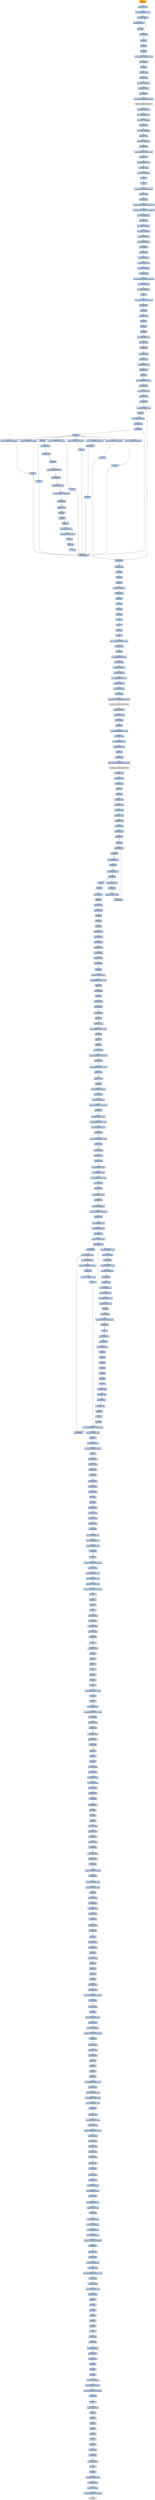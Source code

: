 digraph G {
node[shape=rectangle,style=filled,fillcolor=lightsteelblue,color=lightsteelblue]
bgcolor="transparent"
a0x004082e4pushl_ebp[label="start\npushl %ebp",color="lightgrey",fillcolor="orange"];
a0x004082e5movl_esp_ebp[label="0x004082e5\nmovl %esp, %ebp"];
a0x004082e7movl_0x5UINT32_ecx[label="0x004082e7\nmovl $0x5<UINT32>, %ecx"];
a0x004082ecpushl_0x0UINT8[label="0x004082ec\npushl $0x0<UINT8>"];
a0x004082eepushl_0x0UINT8[label="0x004082ee\npushl $0x0<UINT8>"];
a0x004082f0decl_ecx[label="0x004082f0\ndecl %ecx"];
a0x004082f1jne_0x004082ec[label="0x004082f1\njne 0x004082ec"];
a0x004082f3pushl_ebx[label="0x004082f3\npushl %ebx"];
a0x004082f4pushl_esi[label="0x004082f4\npushl %esi"];
a0x004082f5pushl_edi[label="0x004082f5\npushl %edi"];
a0x004082f6movl_0x408294UINT32_eax[label="0x004082f6\nmovl $0x408294<UINT32>, %eax"];
a0x004082fbcall_0x004044c8[label="0x004082fb\ncall 0x004044c8"];
a0x004044c8pushl_ebx[label="0x004044c8\npushl %ebx"];
a0x004044c9movl_eax_ebx[label="0x004044c9\nmovl %eax, %ebx"];
a0x004044cbxorl_eax_eax[label="0x004044cb\nxorl %eax, %eax"];
a0x004044cdmovl_eax_0x0040908c[label="0x004044cd\nmovl %eax, 0x0040908c"];
a0x004044d2pushl_0x0UINT8[label="0x004044d2\npushl $0x0<UINT8>"];
a0x004044d4call_0x00404404[label="0x004044d4\ncall 0x00404404"];
a0x00404404jmp_GetModuleHandleA_kernel32_dll[label="0x00404404\njmp GetModuleHandleA@kernel32.dll"];
GetModuleHandleA_kernel32_dll[label="GetModuleHandleA@kernel32.dll",color="lightgrey",fillcolor="lightgrey"];
a0x004044d9movl_eax_0x0040a660[label="0x004044d9\nmovl %eax, 0x0040a660"];
a0x004044demovl_0x0040a660_eax[label="0x004044de\nmovl 0x0040a660, %eax"];
a0x004044e3movl_eax_0x00409094[label="0x004044e3\nmovl %eax, 0x00409094"];
a0x004044e8xorl_eax_eax[label="0x004044e8\nxorl %eax, %eax"];
a0x004044eamovl_eax_0x00409098[label="0x004044ea\nmovl %eax, 0x00409098"];
a0x004044efxorl_eax_eax[label="0x004044ef\nxorl %eax, %eax"];
a0x004044f1movl_eax_0x0040909c[label="0x004044f1\nmovl %eax, 0x0040909c"];
a0x004044f6call_0x004044bc[label="0x004044f6\ncall 0x004044bc"];
a0x004044bcmovl_0x409090UINT32_eax[label="0x004044bc\nmovl $0x409090<UINT32>, %eax"];
a0x004044c1call_0x00404178[label="0x004044c1\ncall 0x00404178"];
a0x00404178movl_0x00409024_edx[label="0x00404178\nmovl 0x00409024, %edx"];
a0x0040417emovl_edx_eax_[label="0x0040417e\nmovl %edx, (%eax)"];
a0x00404180movl_eax_0x00409024[label="0x00404180\nmovl %eax, 0x00409024"];
a0x00404185ret[label="0x00404185\nret"];
a0x004044c6ret[label="0x004044c6\nret"];
a0x004044fbmovl_0x409090UINT32_edx[label="0x004044fb\nmovl $0x409090<UINT32>, %edx"];
a0x00404500movl_ebx_eax[label="0x00404500\nmovl %ebx, %eax"];
a0x00404502call_0x00403360[label="0x00404502\ncall 0x00403360"];
a0x00403360movl_0x401068UINT32_0x0040a014[label="0x00403360\nmovl $0x401068<UINT32>, 0x0040a014"];
a0x0040336amovl_0x401070UINT32_0x0040a018[label="0x0040336a\nmovl $0x401070<UINT32>, 0x0040a018"];
a0x00403374movl_eax_0x0040a638[label="0x00403374\nmovl %eax, 0x0040a638"];
a0x00403379xorl_eax_eax[label="0x00403379\nxorl %eax, %eax"];
a0x0040337bmovl_eax_0x0040a63c[label="0x0040337b\nmovl %eax, 0x0040a63c"];
a0x00403380movl_edx_0x0040a640[label="0x00403380\nmovl %edx, 0x0040a640"];
a0x00403386movl_0x4edx__eax[label="0x00403386\nmovl 0x4(%edx), %eax"];
a0x00403389movl_eax_0x0040a02c[label="0x00403389\nmovl %eax, 0x0040a02c"];
a0x0040338ecall_0x00403258[label="0x0040338e\ncall 0x00403258"];
a0x00403258xorl_edx_edx[label="0x00403258\nxorl %edx, %edx"];
a0x0040325aleal__12ebp__eax[label="0x0040325a\nleal -12(%ebp), %eax"];
a0x0040325dmovl_fs_edx__ecx[label="0x0040325d\nmovl %fs:(%edx), %ecx"];
a0x00403260movl_eax_fs_edx_[label="0x00403260\nmovl %eax, %fs:(%edx)"];
a0x00403263movl_ecx_eax_[label="0x00403263\nmovl %ecx, (%eax)"];
a0x00403265movl_0x4031b8UINT32_0x4eax_[label="0x00403265\nmovl $0x4031b8<UINT32>, 0x4(%eax)"];
a0x0040326cmovl_ebp_0x8eax_[label="0x0040326c\nmovl %ebp, 0x8(%eax)"];
a0x0040326fmovl_eax_0x0040a634[label="0x0040326f\nmovl %eax, 0x0040a634"];
a0x00403274ret[label="0x00403274\nret"];
a0x00403393movb_0x0UINT8_0x0040a034[label="0x00403393\nmovb $0x0<UINT8>, 0x0040a034"];
a0x0040339acall_0x00403300[label="0x0040339a\ncall 0x00403300"];
a0x00403300pushl_ebp[label="0x00403300\npushl %ebp"];
a0x00403301movl_esp_ebp[label="0x00403301\nmovl %esp, %ebp"];
a0x00403303pushl_ebx[label="0x00403303\npushl %ebx"];
a0x00403304pushl_esi[label="0x00403304\npushl %esi"];
a0x00403305pushl_edi[label="0x00403305\npushl %edi"];
a0x00403306movl_0x0040a638_eax[label="0x00403306\nmovl 0x0040a638, %eax"];
a0x0040330btestl_eax_eax[label="0x0040330b\ntestl %eax, %eax"];
a0x0040330dje_0x0040335a[label="0x0040330d\nje 0x0040335a"];
a0x0040330fmovl_eax__esi[label="0x0040330f\nmovl (%eax), %esi"];
a0x00403311xorl_ebx_ebx[label="0x00403311\nxorl %ebx, %ebx"];
a0x00403313movl_0x4eax__edi[label="0x00403313\nmovl 0x4(%eax), %edi"];
a0x00403316xorl_edx_edx[label="0x00403316\nxorl %edx, %edx"];
a0x00403318pushl_ebp[label="0x00403318\npushl %ebp"];
a0x00403319pushl_0x403346UINT32[label="0x00403319\npushl $0x403346<UINT32>"];
a0x0040331epushl_fs_edx_[label="0x0040331e\npushl %fs:(%edx)"];
a0x00403321movl_esp_fs_edx_[label="0x00403321\nmovl %esp, %fs:(%edx)"];
a0x00403324cmpl_ebx_esi[label="0x00403324\ncmpl %ebx, %esi"];
a0x00403326jle_0x0040333c[label="0x00403326\njle 0x0040333c"];
a0x00403328movl_ediebx8__eax[label="0x00403328\nmovl (%edi,%ebx,8), %eax"];
a0x0040332bincl_ebx[label="0x0040332b\nincl %ebx"];
a0x0040332cmovl_ebx_0x0040a63c[label="0x0040332c\nmovl %ebx, 0x0040a63c"];
a0x00403332testl_eax_eax[label="0x00403332\ntestl %eax, %eax"];
a0x00403334je_0x00403338[label="0x00403334\nje 0x00403338"];
a0x00403336call_eax[label="0x00403336\ncall %eax"];
a0x0040453csubl_0x1UINT8_0x0040a664[label="0x0040453c\nsubl $0x1<UINT8>, 0x0040a664"];
a0x00404543ret[label="0x00404543\nret"];
a0x00403338cmpl_ebx_esi[label="0x00403338\ncmpl %ebx, %esi"];
a0x0040333ajg_0x00403328[label="0x0040333a\njg 0x00403328"];
a0x00404330subl_0x1UINT8_0x0040a5b4[label="0x00404330\nsubl $0x1<UINT8>, 0x0040a5b4"];
a0x00404337jae_0x00404402[label="0x00404337\njae 0x00404402"];
a0x00404402ret[label="0x00404402\nret"];
a0x00404574subl_0x1UINT8_0x0040a66c[label="0x00404574\nsubl $0x1<UINT8>, 0x0040a66c"];
a0x0040457bret[label="0x0040457b\nret"];
a0x004046b4subl_0x1UINT8_0x0040a670[label="0x004046b4\nsubl $0x1<UINT8>, 0x0040a670"];
a0x004046bbret[label="0x004046bb\nret"];
a0x004046ecsubl_0x1UINT8_0x0040a674[label="0x004046ec\nsubl $0x1<UINT8>, 0x0040a674"];
a0x004046f3ret[label="0x004046f3\nret"];
a0x004049a4subl_0x1UINT8_0x0040a678[label="0x004049a4\nsubl $0x1<UINT8>, 0x0040a678"];
a0x004049abret[label="0x004049ab\nret"];
a0x00407da4pushl_ebp[label="0x00407da4\npushl %ebp"];
a0x00407da5movl_esp_ebp[label="0x00407da5\nmovl %esp, %ebp"];
a0x00407da7xorl_eax_eax[label="0x00407da7\nxorl %eax, %eax"];
a0x00407da9pushl_ebp[label="0x00407da9\npushl %ebp"];
a0x00407daapushl_0x407e0cUINT32[label="0x00407daa\npushl $0x407e0c<UINT32>"];
a0x00407dafpushl_fs_eax_[label="0x00407daf\npushl %fs:(%eax)"];
a0x00407db2movl_esp_fs_eax_[label="0x00407db2\nmovl %esp, %fs:(%eax)"];
a0x00407db5subl_0x1UINT8_0x0040a78c[label="0x00407db5\nsubl $0x1<UINT8>, 0x0040a78c"];
a0x00407dbcjae_0x00407dfe[label="0x00407dbc\njae 0x00407dfe"];
a0x00407dfexorl_eax_eax[label="0x00407dfe\nxorl %eax, %eax"];
a0x00407e00popl_edx[label="0x00407e00\npopl %edx"];
a0x00407e01popl_ecx[label="0x00407e01\npopl %ecx"];
a0x00407e02popl_ecx[label="0x00407e02\npopl %ecx"];
a0x00407e03movl_edx_fs_eax_[label="0x00407e03\nmovl %edx, %fs:(%eax)"];
a0x00407e06pushl_0x407e13UINT32[label="0x00407e06\npushl $0x407e13<UINT32>"];
a0x00407e0bret[label="0x00407e0b\nret"];
a0x00407e13popl_ebp[label="0x00407e13\npopl %ebp"];
a0x00407e14ret[label="0x00407e14\nret"];
a0x00408130subl_0x1UINT8_0x0040a79c[label="0x00408130\nsubl $0x1<UINT8>, 0x0040a79c"];
a0x00408137ret[label="0x00408137\nret"];
a0x0040333cxorl_eax_eax[label="0x0040333c\nxorl %eax, %eax"];
a0x0040333epopl_edx[label="0x0040333e\npopl %edx"];
a0x0040333fpopl_ecx[label="0x0040333f\npopl %ecx"];
a0x00403340popl_ecx[label="0x00403340\npopl %ecx"];
a0x00403341movl_edx_fs_eax_[label="0x00403341\nmovl %edx, %fs:(%eax)"];
a0x00403344jmp_0x0040335a[label="0x00403344\njmp 0x0040335a"];
a0x0040335apopl_edi[label="0x0040335a\npopl %edi"];
a0x0040335bpopl_esi[label="0x0040335b\npopl %esi"];
a0x0040335cpopl_ebx[label="0x0040335c\npopl %ebx"];
a0x0040335dpopl_ebp[label="0x0040335d\npopl %ebp"];
a0x0040335eret[label="0x0040335e\nret"];
a0x0040339fret[label="0x0040339f\nret"];
a0x00404507popl_ebx[label="0x00404507\npopl %ebx"];
a0x00404508ret[label="0x00404508\nret"];
a0x00408300movl_0x40a7e4UINT32_edi[label="0x00408300\nmovl $0x40a7e4<UINT32>, %edi"];
a0x00408305xorl_eax_eax[label="0x00408305\nxorl %eax, %eax"];
a0x00408307pushl_ebp[label="0x00408307\npushl %ebp"];
a0x00408308pushl_0x408441UINT32[label="0x00408308\npushl $0x408441<UINT32>"];
a0x0040830dpushl_fs_eax_[label="0x0040830d\npushl %fs:(%eax)"];
a0x00408310movl_esp_fs_eax_[label="0x00408310\nmovl %esp, %fs:(%eax)"];
a0x00408313pushl_0x0UINT8[label="0x00408313\npushl $0x0<UINT8>"];
a0x00408315pushl_0x408164UINT32[label="0x00408315\npushl $0x408164<UINT32>"];
a0x0040831apushl_0xaUINT8[label="0x0040831a\npushl $0xa<UINT8>"];
a0x0040831cpushl_0x0UINT8[label="0x0040831c\npushl $0x0<UINT8>"];
a0x0040831ecall_0x0040459c[label="0x0040831e\ncall 0x0040459c"];
a0x0040459cjmp_EnumResourceNamesA_kernel32_dll[label="0x0040459c\njmp EnumResourceNamesA@kernel32.dll"];
EnumResourceNamesA_kernel32_dll[label="EnumResourceNamesA@kernel32.dll",color="lightgrey",fillcolor="lightgrey"];
a0x00408323pushl_0x0UINT8[label="0x00408323\npushl $0x0<UINT8>"];
a0x00408325leal__20ebp__eax[label="0x00408325\nleal -20(%ebp), %eax"];
a0x00408328call_0x00408138[label="0x00408328\ncall 0x00408138"];
a0x00408138pushl_ebx[label="0x00408138\npushl %ebx"];
a0x00408139addl_0xfffffef8UINT32_esp[label="0x00408139\naddl $0xfffffef8<UINT32>, %esp"];
a0x0040813fmovl_eax_ebx[label="0x0040813f\nmovl %eax, %ebx"];
a0x00408141pushl_0x104UINT32[label="0x00408141\npushl $0x104<UINT32>"];
a0x00408146leal_0x4esp__eax[label="0x00408146\nleal 0x4(%esp), %eax"];
a0x0040814apushl_eax[label="0x0040814a\npushl %eax"];
a0x0040814bcall_0x0040460c[label="0x0040814b\ncall 0x0040460c"];
a0x0040460cjmp_GetWindowsDirectoryA_kernel32_dll[label="0x0040460c\njmp GetWindowsDirectoryA@kernel32.dll"];
GetWindowsDirectoryA_kernel32_dll[label="GetWindowsDirectoryA@kernel32.dll",color="lightgrey",fillcolor="lightgrey"];
a0x00408150movl_ebx_edx[label="0x00408150\nmovl %ebx, %edx"];
a0x00408152movl_esp_eax[label="0x00408152\nmovl %esp, %eax"];
a0x00408154call_0x0040570c[label="0x00408154\ncall 0x0040570c"];
a0x0040570cpushl_ebx[label="0x0040570c\npushl %ebx"];
a0x0040570dpushl_esi[label="0x0040570d\npushl %esi"];
a0x0040570emovl_edx_esi[label="0x0040570e\nmovl %edx, %esi"];
a0x00405710movl_eax_ebx[label="0x00405710\nmovl %eax, %ebx"];
a0x00405712movl_esi_eax[label="0x00405712\nmovl %esi, %eax"];
a0x00405714movl_ebx_edx[label="0x00405714\nmovl %ebx, %edx"];
a0x00405716call_0x004037d0[label="0x00405716\ncall 0x004037d0"];
a0x004037d0xorl_ecx_ecx[label="0x004037d0\nxorl %ecx, %ecx"];
a0x004037d2testl_edx_edx[label="0x004037d2\ntestl %edx, %edx"];
a0x004037d4je_0x004037f7[label="0x004037d4\nje 0x004037f7"];
a0x004037d6pushl_edx[label="0x004037d6\npushl %edx"];
a0x004037d7cmpb_edx__cl[label="0x004037d7\ncmpb (%edx), %cl"];
a0x004037d9je_0x004037f2[label="0x004037d9\nje 0x004037f2"];
a0x004037dbcmpb_0x1edx__cl[label="0x004037db\ncmpb 0x1(%edx), %cl"];
a0x004037deje_0x004037f1[label="0x004037de\nje 0x004037f1"];
a0x004037e0cmpb_0x2edx__cl[label="0x004037e0\ncmpb 0x2(%edx), %cl"];
a0x004037e3je_0x004037f0[label="0x004037e3\nje 0x004037f0"];
a0x004037e5cmpb_0x3edx__cl[label="0x004037e5\ncmpb 0x3(%edx), %cl"];
a0x004037e8je_0x004037ef[label="0x004037e8\nje 0x004037ef"];
a0x004037eaaddl_0x4UINT8_edx[label="0x004037ea\naddl $0x4<UINT8>, %edx"];
a0x004037edjmp_0x004037d7[label="0x004037ed\njmp 0x004037d7"];
a0x004037f0incl_edx[label="0x004037f0\nincl %edx"];
a0x004037f1incl_edx[label="0x004037f1\nincl %edx"];
a0x004037f2movl_edx_ecx[label="0x004037f2\nmovl %edx, %ecx"];
a0x004037f4popl_edx[label="0x004037f4\npopl %edx"];
a0x004037f5subl_edx_ecx[label="0x004037f5\nsubl %edx, %ecx"];
a0x004037f7jmp_0x004036e4[label="0x004037f7\njmp 0x004036e4"];
a0x004036e4pushl_ebx[label="0x004036e4\npushl %ebx"];
a0x004036e5pushl_esi[label="0x004036e5\npushl %esi"];
a0x004036e6pushl_edi[label="0x004036e6\npushl %edi"];
a0x004036e7movl_eax_ebx[label="0x004036e7\nmovl %eax, %ebx"];
a0x004036e9movl_edx_esi[label="0x004036e9\nmovl %edx, %esi"];
a0x004036ebmovl_ecx_edi[label="0x004036eb\nmovl %ecx, %edi"];
a0x004036edmovl_edi_eax[label="0x004036ed\nmovl %edi, %eax"];
a0x004036efcall_0x004036b8[label="0x004036ef\ncall 0x004036b8"];
a0x004036b8testl_eax_eax[label="0x004036b8\ntestl %eax, %eax"];
a0x004036bajle_0x004036e0[label="0x004036ba\njle 0x004036e0"];
a0x004036bcpushl_eax[label="0x004036bc\npushl %eax"];
a0x004036bdaddl_0xaUINT8_eax[label="0x004036bd\naddl $0xa<UINT8>, %eax"];
a0x004036c0andl_0xfffffffeUINT8_eax[label="0x004036c0\nandl $0xfffffffe<UINT8>, %eax"];
a0x004036c3pushl_eax[label="0x004036c3\npushl %eax"];
a0x004036c4call_0x004024f8[label="0x004036c4\ncall 0x004024f8"];
a0x004024f8pushl_ebx[label="0x004024f8\npushl %ebx"];
a0x004024f9testl_eax_eax[label="0x004024f9\ntestl %eax, %eax"];
a0x004024fbjle_0x00402512[label="0x004024fb\njle 0x00402512"];
a0x004024fdcall_0x0040902c[label="0x004024fd\ncall 0x0040902c"];
a0x00401f24pushl_ebp[label="0x00401f24\npushl %ebp"];
a0x00401f25movl_esp_ebp[label="0x00401f25\nmovl %esp, %ebp"];
a0x00401f27addl_0xfffffff8UINT8_esp[label="0x00401f27\naddl $0xfffffff8<UINT8>, %esp"];
a0x00401f2apushl_ebx[label="0x00401f2a\npushl %ebx"];
a0x00401f2bpushl_esi[label="0x00401f2b\npushl %esi"];
a0x00401f2cpushl_edi[label="0x00401f2c\npushl %edi"];
a0x00401f2dmovl_eax_ebx[label="0x00401f2d\nmovl %eax, %ebx"];
a0x00401f2fcmpb_0x0UINT8_0x0040a5bc[label="0x00401f2f\ncmpb $0x0<UINT8>, 0x0040a5bc"];
a0x00401f36jne_0x00401f41[label="0x00401f36\njne 0x00401f41"];
a0x00401f41cmpl_0x7ffffff8UINT32_ebx[label="0x00401f41\ncmpl $0x7ffffff8<UINT32>, %ebx"];
a0x00401f47jle_0x00401f53[label="0x00401f47\njle 0x00401f53"];
a0x00401f53xorl_ecx_ecx[label="0x00401f53\nxorl %ecx, %ecx"];
a0x00401f55pushl_ebp[label="0x00401f55\npushl %ebp"];
a0x00401f56pushl_0x4020a0UINT32[label="0x00401f56\npushl $0x4020a0<UINT32>"];
a0x00401f5bpushl_fs_ecx_[label="0x00401f5b\npushl %fs:(%ecx)"];
a0x00401f5emovl_esp_fs_ecx_[label="0x00401f5e\nmovl %esp, %fs:(%ecx)"];
a0x00401f61cmpb_0x0UINT8_0x0040a045[label="0x00401f61\ncmpb $0x0<UINT8>, 0x0040a045"];
a0x00401f68je_0x00401f74[label="0x00401f68\nje 0x00401f74"];
a0x00401f74addl_0x7UINT8_ebx[label="0x00401f74\naddl $0x7<UINT8>, %ebx"];
a0x00401f77andl_0xfffffffcUINT8_ebx[label="0x00401f77\nandl $0xfffffffc<UINT8>, %ebx"];
a0x00401f7acmpl_0xcUINT8_ebx[label="0x00401f7a\ncmpl $0xc<UINT8>, %ebx"];
a0x00401f7djnl_0x00401f84[label="0x00401f7d\njnl 0x00401f84"];
a0x00401f84cmpl_0x1000UINT32_ebx[label="0x00401f84\ncmpl $0x1000<UINT32>, %ebx"];
a0x00401f8ajg_0x00402023[label="0x00401f8a\njg 0x00402023"];
a0x00401f90movl_ebx_eax[label="0x00401f90\nmovl %ebx, %eax"];
a0x00401f92testl_eax_eax[label="0x00401f92\ntestl %eax, %eax"];
a0x00401f94jns_0x00401f99[label="0x00401f94\njns 0x00401f99"];
a0x00401f99sarl_0x2UINT8_eax[label="0x00401f99\nsarl $0x2<UINT8>, %eax"];
a0x00401f9cmovl_0x0040a61c_edx[label="0x00401f9c\nmovl 0x0040a61c, %edx"];
a0x00401fa2movl__12edxeax4__edx[label="0x00401fa2\nmovl -12(%edx,%eax,4), %edx"];
a0x00401fa6testl_edx_edx[label="0x00401fa6\ntestl %edx, %edx"];
a0x00401fa8je_0x00402023[label="0x00401fa8\nje 0x00402023"];
a0x00402023cmpl_0x0040a614_ebx[label="0x00402023\ncmpl 0x0040a614, %ebx"];
a0x00402029jg_0x00402075[label="0x00402029\njg 0x00402075"];
a0x0040202bsubl_ebx_0x0040a614[label="0x0040202b\nsubl %ebx, 0x0040a614"];
a0x00402031cmpl_0xcUINT8_0x0040a614[label="0x00402031\ncmpl $0xc<UINT8>, 0x0040a614"];
a0x00402038jnl_0x00402047[label="0x00402038\njnl 0x00402047"];
a0x00402047movl_0x0040a618_eax[label="0x00402047\nmovl 0x0040a618, %eax"];
a0x0040204caddl_ebx_0x0040a618[label="0x0040204c\naddl %ebx, 0x0040a618"];
a0x00402052movl_ebx_edx[label="0x00402052\nmovl %ebx, %edx"];
a0x00402054orl_0x2UINT8_edx[label="0x00402054\norl $0x2<UINT8>, %edx"];
a0x00402057movl_edx_eax_[label="0x00402057\nmovl %edx, (%eax)"];
a0x004020a0jmp_0x0040301c[label="0x004020a0\njmp 0x0040301c"];
a0x0040301cmovl_0x4esp__eax[label="0x0040301c\nmovl 0x4(%esp), %eax"];
a0x00403020movl_0x8esp__edx[label="0x00403020\nmovl 0x8(%esp), %edx"];
a0x00403024testl_0x6UINT32_0x4eax_[label="0x00403024\ntestl $0x6<UINT32>, 0x4(%eax)"];
a0x0040302bje_0x0040304c[label="0x0040302b\nje 0x0040304c"];
a0x0040304cmovl_0x1UINT32_eax[label="0x0040304c\nmovl $0x1<UINT32>, %eax"];
a0x00403051ret[label="0x00403051\nret"];
a0x00402059addl_0x4UINT8_eax[label="0x00402059\naddl $0x4<UINT8>, %eax"];
a0x0040205cmovl_eax__4ebp_[label="0x0040205c\nmovl %eax, -4(%ebp)"];
a0x0040205fincl_0x0040a5ac[label="0x0040205f\nincl 0x0040a5ac"];
a0x00402065subl_0x4UINT8_ebx[label="0x00402065\nsubl $0x4<UINT8>, %ebx"];
a0x00402068addl_ebx_0x0040a5b0[label="0x00402068\naddl %ebx, 0x0040a5b0"];
a0x0040206ecall_0x00403100[label="0x0040206e\ncall 0x00403100"];
a0x00403100xorl_edx_edx[label="0x00403100\nxorl %edx, %edx"];
a0x00403102movl_0x8esp__ecx[label="0x00403102\nmovl 0x8(%esp), %ecx"];
a0x00403106movl_0x4esp__eax[label="0x00403106\nmovl 0x4(%esp), %eax"];
a0x0040310aaddl_0x5UINT8_ecx[label="0x0040310a\naddl $0x5<UINT8>, %ecx"];
a0x0040310dmovl_eax_fs_edx_[label="0x0040310d\nmovl %eax, %fs:(%edx)"];
a0x00403110call_ecx[label="0x00403110\ncall %ecx"];
a0x004020a5jmp_0x0040208c[label="0x004020a5\njmp 0x0040208c"];
a0x0040208ccmpb_0x0UINT8_0x0040a045[label="0x0040208c\ncmpb $0x0<UINT8>, 0x0040a045"];
a0x00402093je_0x0040209f[label="0x00402093\nje 0x0040209f"];
a0x0040209fret[label="0x0040209f\nret"];
a0x00403112ret_0xcUINT16[label="0x00403112\nret $0xc<UINT16>"];
a0x00402073jmp_0x004020a7[label="0x00402073\njmp 0x004020a7"];
a0x004020a7movl__4ebp__eax[label="0x004020a7\nmovl -4(%ebp), %eax"];
a0x004020aapopl_edi[label="0x004020aa\npopl %edi"];
a0x004020abpopl_esi[label="0x004020ab\npopl %esi"];
a0x004020acpopl_ebx[label="0x004020ac\npopl %ebx"];
a0x004020adpopl_ecx[label="0x004020ad\npopl %ecx"];
a0x004020aepopl_ecx[label="0x004020ae\npopl %ecx"];
a0x004020afpopl_ebp[label="0x004020af\npopl %ebp"];
a0x004020b0ret[label="0x004020b0\nret"];
a0x00402503movl_eax_ebx[label="0x00402503\nmovl %eax, %ebx"];
a0x00402505testl_ebx_ebx[label="0x00402505\ntestl %ebx, %ebx"];
a0x00402507jne_0x00402514[label="0x00402507\njne 0x00402514"];
a0x00402514movl_ebx_eax[label="0x00402514\nmovl %ebx, %eax"];
a0x00402516popl_ebx[label="0x00402516\npopl %ebx"];
a0x00402517ret[label="0x00402517\nret"];
a0x004036c9popl_edx[label="0x004036c9\npopl %edx"];
a0x004036camovw_0x0UINT16__2edxeax_[label="0x004036ca\nmovw $0x0<UINT16>, -2(%edx,%eax)"];
a0x00408441jmp_0x0040301c[label="0x00408441\njmp 0x0040301c"];
a0x004036d1addl_0x8UINT8_eax[label="0x004036d1\naddl $0x8<UINT8>, %eax"];
a0x004036d4popl_edx[label="0x004036d4\npopl %edx"];
a0x004036d5movl_edx__4eax_[label="0x004036d5\nmovl %edx, -4(%eax)"];
a0x004036d8movl_0x1UINT32__8eax_[label="0x004036d8\nmovl $0x1<UINT32>, -8(%eax)"];
a0x004036dfret[label="0x004036df\nret"];
a0x004036f4movl_edi_ecx[label="0x004036f4\nmovl %edi, %ecx"];
a0x004036f6movl_eax_edi[label="0x004036f6\nmovl %eax, %edi"];
a0x004036f8testl_esi_esi[label="0x004036f8\ntestl %esi, %esi"];
a0x004036faje_0x00403705[label="0x004036fa\nje 0x00403705"];
a0x004036fcmovl_eax_edx[label="0x004036fc\nmovl %eax, %edx"];
a0x004036femovl_esi_eax[label="0x004036fe\nmovl %esi, %eax"];
a0x00403700call_0x0040263c[label="0x00403700\ncall 0x0040263c"];
a0x0040263cpushl_esi[label="0x0040263c\npushl %esi"];
a0x0040263dpushl_edi[label="0x0040263d\npushl %edi"];
a0x0040263emovl_eax_esi[label="0x0040263e\nmovl %eax, %esi"];
a0x00402640movl_edx_edi[label="0x00402640\nmovl %edx, %edi"];
a0x00402642movl_ecx_eax[label="0x00402642\nmovl %ecx, %eax"];
a0x00402644cmpl_esi_edi[label="0x00402644\ncmpl %esi, %edi"];
a0x00402646ja_0x0040265b[label="0x00402646\nja 0x0040265b"];
a0x0040265bleal__4ecxesi__esi[label="0x0040265b\nleal -4(%ecx,%esi), %esi"];
a0x0040265fleal__4ecxedi__edi[label="0x0040265f\nleal -4(%ecx,%edi), %edi"];
a0x00402663sarl_0x2UINT8_ecx[label="0x00402663\nsarl $0x2<UINT8>, %ecx"];
a0x00402666js_0x00402679[label="0x00402666\njs 0x00402679"];
a0x00402668std_[label="0x00402668\nstd "];
a0x00402669repz_movsl_ds_esi__es_edi_[label="0x00402669\nrepz movsl %ds:(%esi), %es:(%edi)"];
a0x0040266bmovl_eax_ecx[label="0x0040266b\nmovl %eax, %ecx"];
a0x0040266dandl_0x3UINT8_ecx[label="0x0040266d\nandl $0x3<UINT8>, %ecx"];
a0x00402670addl_0x3UINT8_esi[label="0x00402670\naddl $0x3<UINT8>, %esi"];
a0x00402673addl_0x3UINT8_edi[label="0x00402673\naddl $0x3<UINT8>, %edi"];
a0x00402676repz_movsb_ds_esi__es_edi_[label="0x00402676\nrepz movsb %ds:(%esi), %es:(%edi)"];
a0x00402678cld_[label="0x00402678\ncld "];
a0x00402679popl_edi[label="0x00402679\npopl %edi"];
a0x0040267apopl_esi[label="0x0040267a\npopl %esi"];
a0x0040267bret[label="0x0040267b\nret"];
a0x00403705movl_ebx_eax[label="0x00403705\nmovl %ebx, %eax"];
a0x00403707call_0x004035f4[label="0x00403707\ncall 0x004035f4"];
a0x004035f4movl_eax__edx[label="0x004035f4\nmovl (%eax), %edx"];
a0x004035f6testl_edx_edx[label="0x004035f6\ntestl %edx, %edx"];
a0x004035f8je_0x00403616[label="0x004035f8\nje 0x00403616"];
a0x00403616ret[label="0x00403616\nret"];
a0x0040370cmovl_edi_ebx_[label="0x0040370c\nmovl %edi, (%ebx)"];
a0x0040370epopl_edi[label="0x0040370e\npopl %edi"];
a0x0040370fpopl_esi[label="0x0040370f\npopl %esi"];
a0x00403710popl_ebx[label="0x00403710\npopl %ebx"];
a0x00403711ret[label="0x00403711\nret"];
a0x0040571bpopl_esi[label="0x0040571b\npopl %esi"];
a0x0040571cpopl_ebx[label="0x0040571c\npopl %ebx"];
a0x0040571dret[label="0x0040571d\nret"];
a0x00408159addl_0x108UINT32_esp[label="0x00408159\naddl $0x108<UINT32>, %esp"];
a0x0040815fpopl_ebx[label="0x0040815f\npopl %ebx"];
a0x00408160ret[label="0x00408160\nret"];
a0x0040832dleal__20ebp__eax[label="0x0040832d\nleal -20(%ebp), %eax"];
a0x00408330movl_0x408458UINT32_edx[label="0x00408330\nmovl $0x408458<UINT32>, %edx"];
a0x00408335call_0x00403870[label="0x00408335\ncall 0x00403870"];
a0x00403870testl_edx_edx[label="0x00403870\ntestl %edx, %edx"];
a0x00403872je_0x004038b3[label="0x00403872\nje 0x004038b3"];
a0x00403874movl_eax__ecx[label="0x00403874\nmovl (%eax), %ecx"];
a0x00403876testl_ecx_ecx[label="0x00403876\ntestl %ecx, %ecx"];
a0x00403878je_0x00403648[label="0x00403878\nje 0x00403648"];
a0x0040387epushl_ebx[label="0x0040387e\npushl %ebx"];
a0x0040387fpushl_esi[label="0x0040387f\npushl %esi"];
a0x00403880pushl_edi[label="0x00403880\npushl %edi"];
a0x00403881movl_eax_ebx[label="0x00403881\nmovl %eax, %ebx"];
a0x00403883movl_edx_esi[label="0x00403883\nmovl %edx, %esi"];
a0x00403885movl__4ecx__edi[label="0x00403885\nmovl -4(%ecx), %edi"];
a0x00403888movl__4esi__edx[label="0x00403888\nmovl -4(%esi), %edx"];
a0x0040388baddl_edi_edx[label="0x0040388b\naddl %edi, %edx"];
a0x0040388dcmpl_ecx_esi[label="0x0040388d\ncmpl %ecx, %esi"];
a0x0040388fje_0x004038a8[label="0x0040388f\nje 0x004038a8"];
a0x00403891call_0x00403a30[label="0x00403891\ncall 0x00403a30"];
a0x00403a30pushl_ebx[label="0x00403a30\npushl %ebx"];
a0x00403a31pushl_esi[label="0x00403a31\npushl %esi"];
a0x00403a32pushl_edi[label="0x00403a32\npushl %edi"];
a0x00403a33movl_eax_ebx[label="0x00403a33\nmovl %eax, %ebx"];
a0x00403a35movl_edx_esi[label="0x00403a35\nmovl %edx, %esi"];
a0x00403a37xorl_edi_edi[label="0x00403a37\nxorl %edi, %edi"];
a0x00403a39testl_edx_edx[label="0x00403a39\ntestl %edx, %edx"];
a0x00403a3bjle_0x00403a85[label="0x00403a3b\njle 0x00403a85"];
a0x00403a3dmovl_ebx__eax[label="0x00403a3d\nmovl (%ebx), %eax"];
a0x00403a3ftestl_eax_eax[label="0x00403a3f\ntestl %eax, %eax"];
a0x00403a41je_0x00403a66[label="0x00403a41\nje 0x00403a66"];
a0x00403a43cmpl_0x1UINT8__8eax_[label="0x00403a43\ncmpl $0x1<UINT8>, -8(%eax)"];
a0x00403a47jne_0x00403a66[label="0x00403a47\njne 0x00403a66"];
a0x00403a49subl_0x8UINT8_eax[label="0x00403a49\nsubl $0x8<UINT8>, %eax"];
a0x00403a4caddl_0x9UINT8_edx[label="0x00403a4c\naddl $0x9<UINT8>, %edx"];
a0x00403a4fpushl_eax[label="0x00403a4f\npushl %eax"];
a0x00403a50movl_esp_eax[label="0x00403a50\nmovl %esp, %eax"];
a0x00403a52call_0x00402538[label="0x00403a52\ncall 0x00402538"];
a0x00402538movl_eax__ecx[label="0x00402538\nmovl (%eax), %ecx"];
a0x0040253atestl_ecx_ecx[label="0x0040253a\ntestl %ecx, %ecx"];
a0x0040253cje_0x00402570[label="0x0040253c\nje 0x00402570"];
a0x0040253etestl_edx_edx[label="0x0040253e\ntestl %edx, %edx"];
a0x00402540je_0x0040255a[label="0x00402540\nje 0x0040255a"];
a0x00402542pushl_eax[label="0x00402542\npushl %eax"];
a0x00402543movl_ecx_eax[label="0x00402543\nmovl %ecx, %eax"];
a0x00402545call_0x00409034[label="0x00402545\ncall 0x00409034"];
a0x00402434pushl_ebp[label="0x00402434\npushl %ebp"];
a0x00402435movl_esp_ebp[label="0x00402435\nmovl %esp, %ebp"];
a0x00402437pushl_ecx[label="0x00402437\npushl %ecx"];
a0x00402438pushl_ebx[label="0x00402438\npushl %ebx"];
a0x00402439pushl_esi[label="0x00402439\npushl %esi"];
a0x0040243apushl_edi[label="0x0040243a\npushl %edi"];
a0x0040243bmovl_edx_esi[label="0x0040243b\nmovl %edx, %esi"];
a0x0040243dmovl_eax_ebx[label="0x0040243d\nmovl %eax, %ebx"];
a0x0040243fcmpb_0x0UINT8_0x0040a5bc[label="0x0040243f\ncmpb $0x0<UINT8>, 0x0040a5bc"];
a0x00402446jne_0x0040245b[label="0x00402446\njne 0x0040245b"];
a0x0040245bxorl_edx_edx[label="0x0040245b\nxorl %edx, %edx"];
a0x0040245dpushl_ebp[label="0x0040245d\npushl %ebp"];
a0x0040245epushl_0x4024e5UINT32[label="0x0040245e\npushl $0x4024e5<UINT32>"];
a0x00402463pushl_fs_edx_[label="0x00402463\npushl %fs:(%edx)"];
a0x00402466movl_esp_fs_edx_[label="0x00402466\nmovl %esp, %fs:(%edx)"];
a0x00402469cmpb_0x0UINT8_0x0040a045[label="0x00402469\ncmpb $0x0<UINT8>, 0x0040a045"];
a0x00402470je_0x0040247c[label="0x00402470\nje 0x0040247c"];
a0x0040247cmovl_esi_edx[label="0x0040247c\nmovl %esi, %edx"];
a0x0040247emovl_ebx_eax[label="0x0040247e\nmovl %ebx, %eax"];
a0x00402480call_0x00402258[label="0x00402480\ncall 0x00402258"];
a0x00402258pushl_ebx[label="0x00402258\npushl %ebx"];
a0x00402259pushl_esi[label="0x00402259\npushl %esi"];
a0x0040225apushl_edi[label="0x0040225a\npushl %edi"];
a0x0040225bpushl_ebp[label="0x0040225b\npushl %ebp"];
a0x0040225caddl_0xfffffff8UINT8_esp[label="0x0040225c\naddl $0xfffffff8<UINT8>, %esp"];
a0x0040225fmovl_edx_esi[label="0x0040225f\nmovl %edx, %esi"];
a0x00402261addl_0x7UINT8_esi[label="0x00402261\naddl $0x7<UINT8>, %esi"];
a0x00402264andl_0xfffffffcUINT8_esi[label="0x00402264\nandl $0xfffffffc<UINT8>, %esi"];
a0x00402267cmpl_0xcUINT8_esi[label="0x00402267\ncmpl $0xc<UINT8>, %esi"];
a0x0040226ajnl_0x00402271[label="0x0040226a\njnl 0x00402271"];
a0x00402271movl_eax_ebp[label="0x00402271\nmovl %eax, %ebp"];
a0x00402273subl_0x4UINT8_ebp[label="0x00402273\nsubl $0x4<UINT8>, %ebp"];
a0x00402276movl_ebp__edi[label="0x00402276\nmovl (%ebp), %edi"];
a0x00402279andl_0x7ffffffcUINT32_edi[label="0x00402279\nandl $0x7ffffffc<UINT32>, %edi"];
a0x0040227fmovl_ebp_eax[label="0x0040227f\nmovl %ebp, %eax"];
a0x00402281addl_edi_eax[label="0x00402281\naddl %edi, %eax"];
a0x00402283movl_eax_ebx[label="0x00402283\nmovl %eax, %ebx"];
a0x00402285cmpl_esi_edi[label="0x00402285\ncmpl %esi, %edi"];
a0x00402287jne_0x00402290[label="0x00402287\njne 0x00402290"];
a0x00402290cmpl_esi_edi[label="0x00402290\ncmpl %esi, %edi"];
a0x00402292jle_0x0040231b[label="0x00402292\njle 0x0040231b"];
a0x0040231bmovl_esi_eax[label="0x0040231b\nmovl %esi, %eax"];
a0x0040231dsubl_edi_eax[label="0x0040231d\nsubl %edi, %eax"];
a0x0040231fmovl_eax_0x4esp_[label="0x0040231f\nmovl %eax, 0x4(%esp)"];
a0x00402323cmpl_0x0040a618_ebx[label="0x00402323\ncmpl 0x0040a618, %ebx"];
a0x00402329jne_0x00402392[label="0x00402329\njne 0x00402392"];
a0x0040232bmovl_0x0040a614_eax[label="0x0040232b\nmovl 0x0040a614, %eax"];
a0x00402330cmpl_0x4esp__eax[label="0x00402330\ncmpl 0x4(%esp), %eax"];
a0x00402334jl_0x00402389[label="0x00402334\njl 0x00402389"];
a0x00402336movl_0x4esp__eax[label="0x00402336\nmovl 0x4(%esp), %eax"];
a0x0040233asubl_eax_0x0040a614[label="0x0040233a\nsubl %eax, 0x0040a614"];
a0x00402340movl_0x4esp__eax[label="0x00402340\nmovl 0x4(%esp), %eax"];
a0x00402344addl_eax_0x0040a618[label="0x00402344\naddl %eax, 0x0040a618"];
a0x0040234acmpl_0xcUINT8_0x0040a614[label="0x0040234a\ncmpl $0xc<UINT8>, 0x0040a614"];
a0x00402351jnl_0x0040236b[label="0x00402351\njnl 0x0040236b"];
a0x0040236bmovl_esi_eax[label="0x0040236b\nmovl %esi, %eax"];
a0x0040236dsubl_edi_eax[label="0x0040236d\nsubl %edi, %eax"];
a0x0040236faddl_eax_0x0040a5b0[label="0x0040236f\naddl %eax, 0x0040a5b0"];
a0x00402375movl_ebp__eax[label="0x00402375\nmovl (%ebp), %eax"];
a0x00402378andl_0x80000003UINT32_eax[label="0x00402378\nandl $0x80000003<UINT32>, %eax"];
a0x0040237dorl_eax_esi[label="0x0040237d\norl %eax, %esi"];
a0x0040237fmovl_esi_ebp_[label="0x0040237f\nmovl %esi, (%ebp)"];
a0x00402382movb_0x1UINT8_al[label="0x00402382\nmovb $0x1<UINT8>, %al"];
a0x00402384jmp_0x0040242b[label="0x00402384\njmp 0x0040242b"];
a0x0040242bpopl_ecx[label="0x0040242b\npopl %ecx"];
a0x0040242cpopl_edx[label="0x0040242c\npopl %edx"];
a0x0040242dpopl_ebp[label="0x0040242d\npopl %ebp"];
a0x0040242epopl_edi[label="0x0040242e\npopl %edi"];
a0x0040242fpopl_esi[label="0x0040242f\npopl %esi"];
a0x00402430popl_ebx[label="0x00402430\npopl %ebx"];
a0x00402431ret[label="0x00402431\nret"];
a0x00402485testb_al_al[label="0x00402485\ntestb %al, %al"];
a0x00402487je_0x0040248e[label="0x00402487\nje 0x0040248e"];
a0x00402489movl_ebx__4ebp_[label="0x00402489\nmovl %ebx, -4(%ebp)"];
a0x0040248cjmp_0x004024c4[label="0x0040248c\njmp 0x004024c4"];
a0x004024c4xorl_eax_eax[label="0x004024c4\nxorl %eax, %eax"];
a0x004024c6popl_edx[label="0x004024c6\npopl %edx"];
a0x004024c7popl_ecx[label="0x004024c7\npopl %ecx"];
a0x004024c8popl_ecx[label="0x004024c8\npopl %ecx"];
a0x004024c9movl_edx_fs_eax_[label="0x004024c9\nmovl %edx, %fs:(%eax)"];
a0x004024ccpushl_0x4024ecUINT32[label="0x004024cc\npushl $0x4024ec<UINT32>"];
a0x004024d1cmpb_0x0UINT8_0x0040a045[label="0x004024d1\ncmpb $0x0<UINT8>, 0x0040a045"];
a0x004024d8je_0x004024e4[label="0x004024d8\nje 0x004024e4"];
a0x004024e4ret[label="0x004024e4\nret"];
a0x004024ecmovl__4ebp__eax[label="0x004024ec\nmovl -4(%ebp), %eax"];
a0x004024efpopl_edi[label="0x004024ef\npopl %edi"];
a0x004024f0popl_esi[label="0x004024f0\npopl %esi"];
a0x004024f1popl_ebx[label="0x004024f1\npopl %ebx"];
a0x004024f2popl_ecx[label="0x004024f2\npopl %ecx"];
a0x004024f3popl_ebp[label="0x004024f3\npopl %ebp"];
a0x004024f4ret[label="0x004024f4\nret"];
a0x0040254bpopl_ecx[label="0x0040254b\npopl %ecx"];
a0x0040254corl_eax_eax[label="0x0040254c\norl %eax, %eax"];
a0x0040254eje_0x00402569[label="0x0040254e\nje 0x00402569"];
a0x00402550movl_eax_ecx_[label="0x00402550\nmovl %eax, (%ecx)"];
a0x00402552ret[label="0x00402552\nret"];
a0x00403a57popl_eax[label="0x00403a57\npopl %eax"];
a0x00403a58addl_0x8UINT8_eax[label="0x00403a58\naddl $0x8<UINT8>, %eax"];
a0x00403a5bmovl_eax_ebx_[label="0x00403a5b\nmovl %eax, (%ebx)"];
a0x00403a5dmovl_esi__4eax_[label="0x00403a5d\nmovl %esi, -4(%eax)"];
a0x00403a60movb_0x0UINT8_esieax_[label="0x00403a60\nmovb $0x0<UINT8>, (%esi,%eax)"];
a0x0000007c[label="0x0000007c",color="lightgrey",fillcolor="lightgrey"];
a0x004082e4pushl_ebp -> a0x004082e5movl_esp_ebp [color="#000000"];
a0x004082e5movl_esp_ebp -> a0x004082e7movl_0x5UINT32_ecx [color="#000000"];
a0x004082e7movl_0x5UINT32_ecx -> a0x004082ecpushl_0x0UINT8 [color="#000000"];
a0x004082ecpushl_0x0UINT8 -> a0x004082eepushl_0x0UINT8 [color="#000000"];
a0x004082eepushl_0x0UINT8 -> a0x004082f0decl_ecx [color="#000000"];
a0x004082f0decl_ecx -> a0x004082f1jne_0x004082ec [color="#000000"];
a0x004082f1jne_0x004082ec -> a0x004082ecpushl_0x0UINT8 [color="#000000",label="T"];
a0x004082f1jne_0x004082ec -> a0x004082f3pushl_ebx [color="#000000",label="F"];
a0x004082f3pushl_ebx -> a0x004082f4pushl_esi [color="#000000"];
a0x004082f4pushl_esi -> a0x004082f5pushl_edi [color="#000000"];
a0x004082f5pushl_edi -> a0x004082f6movl_0x408294UINT32_eax [color="#000000"];
a0x004082f6movl_0x408294UINT32_eax -> a0x004082fbcall_0x004044c8 [color="#000000"];
a0x004082fbcall_0x004044c8 -> a0x004044c8pushl_ebx [color="#000000"];
a0x004044c8pushl_ebx -> a0x004044c9movl_eax_ebx [color="#000000"];
a0x004044c9movl_eax_ebx -> a0x004044cbxorl_eax_eax [color="#000000"];
a0x004044cbxorl_eax_eax -> a0x004044cdmovl_eax_0x0040908c [color="#000000"];
a0x004044cdmovl_eax_0x0040908c -> a0x004044d2pushl_0x0UINT8 [color="#000000"];
a0x004044d2pushl_0x0UINT8 -> a0x004044d4call_0x00404404 [color="#000000"];
a0x004044d4call_0x00404404 -> a0x00404404jmp_GetModuleHandleA_kernel32_dll [color="#000000"];
a0x00404404jmp_GetModuleHandleA_kernel32_dll -> GetModuleHandleA_kernel32_dll [color="#000000"];
GetModuleHandleA_kernel32_dll -> a0x004044d9movl_eax_0x0040a660 [color="#000000"];
a0x004044d9movl_eax_0x0040a660 -> a0x004044demovl_0x0040a660_eax [color="#000000"];
a0x004044demovl_0x0040a660_eax -> a0x004044e3movl_eax_0x00409094 [color="#000000"];
a0x004044e3movl_eax_0x00409094 -> a0x004044e8xorl_eax_eax [color="#000000"];
a0x004044e8xorl_eax_eax -> a0x004044eamovl_eax_0x00409098 [color="#000000"];
a0x004044eamovl_eax_0x00409098 -> a0x004044efxorl_eax_eax [color="#000000"];
a0x004044efxorl_eax_eax -> a0x004044f1movl_eax_0x0040909c [color="#000000"];
a0x004044f1movl_eax_0x0040909c -> a0x004044f6call_0x004044bc [color="#000000"];
a0x004044f6call_0x004044bc -> a0x004044bcmovl_0x409090UINT32_eax [color="#000000"];
a0x004044bcmovl_0x409090UINT32_eax -> a0x004044c1call_0x00404178 [color="#000000"];
a0x004044c1call_0x00404178 -> a0x00404178movl_0x00409024_edx [color="#000000"];
a0x00404178movl_0x00409024_edx -> a0x0040417emovl_edx_eax_ [color="#000000"];
a0x0040417emovl_edx_eax_ -> a0x00404180movl_eax_0x00409024 [color="#000000"];
a0x00404180movl_eax_0x00409024 -> a0x00404185ret [color="#000000"];
a0x00404185ret -> a0x004044c6ret [color="#000000"];
a0x004044c6ret -> a0x004044fbmovl_0x409090UINT32_edx [color="#000000"];
a0x004044fbmovl_0x409090UINT32_edx -> a0x00404500movl_ebx_eax [color="#000000"];
a0x00404500movl_ebx_eax -> a0x00404502call_0x00403360 [color="#000000"];
a0x00404502call_0x00403360 -> a0x00403360movl_0x401068UINT32_0x0040a014 [color="#000000"];
a0x00403360movl_0x401068UINT32_0x0040a014 -> a0x0040336amovl_0x401070UINT32_0x0040a018 [color="#000000"];
a0x0040336amovl_0x401070UINT32_0x0040a018 -> a0x00403374movl_eax_0x0040a638 [color="#000000"];
a0x00403374movl_eax_0x0040a638 -> a0x00403379xorl_eax_eax [color="#000000"];
a0x00403379xorl_eax_eax -> a0x0040337bmovl_eax_0x0040a63c [color="#000000"];
a0x0040337bmovl_eax_0x0040a63c -> a0x00403380movl_edx_0x0040a640 [color="#000000"];
a0x00403380movl_edx_0x0040a640 -> a0x00403386movl_0x4edx__eax [color="#000000"];
a0x00403386movl_0x4edx__eax -> a0x00403389movl_eax_0x0040a02c [color="#000000"];
a0x00403389movl_eax_0x0040a02c -> a0x0040338ecall_0x00403258 [color="#000000"];
a0x0040338ecall_0x00403258 -> a0x00403258xorl_edx_edx [color="#000000"];
a0x00403258xorl_edx_edx -> a0x0040325aleal__12ebp__eax [color="#000000"];
a0x0040325aleal__12ebp__eax -> a0x0040325dmovl_fs_edx__ecx [color="#000000"];
a0x0040325dmovl_fs_edx__ecx -> a0x00403260movl_eax_fs_edx_ [color="#000000"];
a0x00403260movl_eax_fs_edx_ -> a0x00403263movl_ecx_eax_ [color="#000000"];
a0x00403263movl_ecx_eax_ -> a0x00403265movl_0x4031b8UINT32_0x4eax_ [color="#000000"];
a0x00403265movl_0x4031b8UINT32_0x4eax_ -> a0x0040326cmovl_ebp_0x8eax_ [color="#000000"];
a0x0040326cmovl_ebp_0x8eax_ -> a0x0040326fmovl_eax_0x0040a634 [color="#000000"];
a0x0040326fmovl_eax_0x0040a634 -> a0x00403274ret [color="#000000"];
a0x00403274ret -> a0x00403393movb_0x0UINT8_0x0040a034 [color="#000000"];
a0x00403393movb_0x0UINT8_0x0040a034 -> a0x0040339acall_0x00403300 [color="#000000"];
a0x0040339acall_0x00403300 -> a0x00403300pushl_ebp [color="#000000"];
a0x00403300pushl_ebp -> a0x00403301movl_esp_ebp [color="#000000"];
a0x00403301movl_esp_ebp -> a0x00403303pushl_ebx [color="#000000"];
a0x00403303pushl_ebx -> a0x00403304pushl_esi [color="#000000"];
a0x00403304pushl_esi -> a0x00403305pushl_edi [color="#000000"];
a0x00403305pushl_edi -> a0x00403306movl_0x0040a638_eax [color="#000000"];
a0x00403306movl_0x0040a638_eax -> a0x0040330btestl_eax_eax [color="#000000"];
a0x0040330btestl_eax_eax -> a0x0040330dje_0x0040335a [color="#000000"];
a0x0040330dje_0x0040335a -> a0x0040330fmovl_eax__esi [color="#000000",label="F"];
a0x0040330fmovl_eax__esi -> a0x00403311xorl_ebx_ebx [color="#000000"];
a0x00403311xorl_ebx_ebx -> a0x00403313movl_0x4eax__edi [color="#000000"];
a0x00403313movl_0x4eax__edi -> a0x00403316xorl_edx_edx [color="#000000"];
a0x00403316xorl_edx_edx -> a0x00403318pushl_ebp [color="#000000"];
a0x00403318pushl_ebp -> a0x00403319pushl_0x403346UINT32 [color="#000000"];
a0x00403319pushl_0x403346UINT32 -> a0x0040331epushl_fs_edx_ [color="#000000"];
a0x0040331epushl_fs_edx_ -> a0x00403321movl_esp_fs_edx_ [color="#000000"];
a0x00403321movl_esp_fs_edx_ -> a0x00403324cmpl_ebx_esi [color="#000000"];
a0x00403324cmpl_ebx_esi -> a0x00403326jle_0x0040333c [color="#000000"];
a0x00403326jle_0x0040333c -> a0x00403328movl_ediebx8__eax [color="#000000",label="F"];
a0x00403328movl_ediebx8__eax -> a0x0040332bincl_ebx [color="#000000"];
a0x0040332bincl_ebx -> a0x0040332cmovl_ebx_0x0040a63c [color="#000000"];
a0x0040332cmovl_ebx_0x0040a63c -> a0x00403332testl_eax_eax [color="#000000"];
a0x00403332testl_eax_eax -> a0x00403334je_0x00403338 [color="#000000"];
a0x00403334je_0x00403338 -> a0x00403336call_eax [color="#000000",label="F"];
a0x00403336call_eax -> a0x0040453csubl_0x1UINT8_0x0040a664 [color="#000000"];
a0x0040453csubl_0x1UINT8_0x0040a664 -> a0x00404543ret [color="#000000"];
a0x00404543ret -> a0x00403338cmpl_ebx_esi [color="#000000"];
a0x00403338cmpl_ebx_esi -> a0x0040333ajg_0x00403328 [color="#000000"];
a0x0040333ajg_0x00403328 -> a0x00403328movl_ediebx8__eax [color="#000000",label="T"];
a0x00403336call_eax -> a0x00404330subl_0x1UINT8_0x0040a5b4 [color="#000000"];
a0x00404330subl_0x1UINT8_0x0040a5b4 -> a0x00404337jae_0x00404402 [color="#000000"];
a0x00404337jae_0x00404402 -> a0x00404402ret [color="#000000",label="T"];
a0x00404402ret -> a0x00403338cmpl_ebx_esi [color="#000000"];
a0x00403336call_eax -> a0x00404574subl_0x1UINT8_0x0040a66c [color="#000000"];
a0x00404574subl_0x1UINT8_0x0040a66c -> a0x0040457bret [color="#000000"];
a0x0040457bret -> a0x00403338cmpl_ebx_esi [color="#000000"];
a0x00403336call_eax -> a0x004046b4subl_0x1UINT8_0x0040a670 [color="#000000"];
a0x004046b4subl_0x1UINT8_0x0040a670 -> a0x004046bbret [color="#000000"];
a0x004046bbret -> a0x00403338cmpl_ebx_esi [color="#000000"];
a0x00403336call_eax -> a0x004046ecsubl_0x1UINT8_0x0040a674 [color="#000000"];
a0x004046ecsubl_0x1UINT8_0x0040a674 -> a0x004046f3ret [color="#000000"];
a0x004046f3ret -> a0x00403338cmpl_ebx_esi [color="#000000"];
a0x00403336call_eax -> a0x004049a4subl_0x1UINT8_0x0040a678 [color="#000000"];
a0x004049a4subl_0x1UINT8_0x0040a678 -> a0x004049abret [color="#000000"];
a0x004049abret -> a0x00403338cmpl_ebx_esi [color="#000000"];
a0x00403336call_eax -> a0x00407da4pushl_ebp [color="#000000"];
a0x00407da4pushl_ebp -> a0x00407da5movl_esp_ebp [color="#000000"];
a0x00407da5movl_esp_ebp -> a0x00407da7xorl_eax_eax [color="#000000"];
a0x00407da7xorl_eax_eax -> a0x00407da9pushl_ebp [color="#000000"];
a0x00407da9pushl_ebp -> a0x00407daapushl_0x407e0cUINT32 [color="#000000"];
a0x00407daapushl_0x407e0cUINT32 -> a0x00407dafpushl_fs_eax_ [color="#000000"];
a0x00407dafpushl_fs_eax_ -> a0x00407db2movl_esp_fs_eax_ [color="#000000"];
a0x00407db2movl_esp_fs_eax_ -> a0x00407db5subl_0x1UINT8_0x0040a78c [color="#000000"];
a0x00407db5subl_0x1UINT8_0x0040a78c -> a0x00407dbcjae_0x00407dfe [color="#000000"];
a0x00407dbcjae_0x00407dfe -> a0x00407dfexorl_eax_eax [color="#000000",label="T"];
a0x00407dfexorl_eax_eax -> a0x00407e00popl_edx [color="#000000"];
a0x00407e00popl_edx -> a0x00407e01popl_ecx [color="#000000"];
a0x00407e01popl_ecx -> a0x00407e02popl_ecx [color="#000000"];
a0x00407e02popl_ecx -> a0x00407e03movl_edx_fs_eax_ [color="#000000"];
a0x00407e03movl_edx_fs_eax_ -> a0x00407e06pushl_0x407e13UINT32 [color="#000000"];
a0x00407e06pushl_0x407e13UINT32 -> a0x00407e0bret [color="#000000"];
a0x00407e0bret -> a0x00407e13popl_ebp [color="#000000"];
a0x00407e13popl_ebp -> a0x00407e14ret [color="#000000"];
a0x00407e14ret -> a0x00403338cmpl_ebx_esi [color="#000000"];
a0x00403336call_eax -> a0x00408130subl_0x1UINT8_0x0040a79c [color="#000000"];
a0x00408130subl_0x1UINT8_0x0040a79c -> a0x00408137ret [color="#000000"];
a0x00408137ret -> a0x00403338cmpl_ebx_esi [color="#000000"];
a0x00403334je_0x00403338 -> a0x00403338cmpl_ebx_esi [color="#000000",label="T"];
a0x0040333ajg_0x00403328 -> a0x0040333cxorl_eax_eax [color="#000000",label="F"];
a0x0040333cxorl_eax_eax -> a0x0040333epopl_edx [color="#000000"];
a0x0040333epopl_edx -> a0x0040333fpopl_ecx [color="#000000"];
a0x0040333fpopl_ecx -> a0x00403340popl_ecx [color="#000000"];
a0x00403340popl_ecx -> a0x00403341movl_edx_fs_eax_ [color="#000000"];
a0x00403341movl_edx_fs_eax_ -> a0x00403344jmp_0x0040335a [color="#000000"];
a0x00403344jmp_0x0040335a -> a0x0040335apopl_edi [color="#000000"];
a0x0040335apopl_edi -> a0x0040335bpopl_esi [color="#000000"];
a0x0040335bpopl_esi -> a0x0040335cpopl_ebx [color="#000000"];
a0x0040335cpopl_ebx -> a0x0040335dpopl_ebp [color="#000000"];
a0x0040335dpopl_ebp -> a0x0040335eret [color="#000000"];
a0x0040335eret -> a0x0040339fret [color="#000000"];
a0x0040339fret -> a0x00404507popl_ebx [color="#000000"];
a0x00404507popl_ebx -> a0x00404508ret [color="#000000"];
a0x00404508ret -> a0x00408300movl_0x40a7e4UINT32_edi [color="#000000"];
a0x00408300movl_0x40a7e4UINT32_edi -> a0x00408305xorl_eax_eax [color="#000000"];
a0x00408305xorl_eax_eax -> a0x00408307pushl_ebp [color="#000000"];
a0x00408307pushl_ebp -> a0x00408308pushl_0x408441UINT32 [color="#000000"];
a0x00408308pushl_0x408441UINT32 -> a0x0040830dpushl_fs_eax_ [color="#000000"];
a0x0040830dpushl_fs_eax_ -> a0x00408310movl_esp_fs_eax_ [color="#000000"];
a0x00408310movl_esp_fs_eax_ -> a0x00408313pushl_0x0UINT8 [color="#000000"];
a0x00408313pushl_0x0UINT8 -> a0x00408315pushl_0x408164UINT32 [color="#000000"];
a0x00408315pushl_0x408164UINT32 -> a0x0040831apushl_0xaUINT8 [color="#000000"];
a0x0040831apushl_0xaUINT8 -> a0x0040831cpushl_0x0UINT8 [color="#000000"];
a0x0040831cpushl_0x0UINT8 -> a0x0040831ecall_0x0040459c [color="#000000"];
a0x0040831ecall_0x0040459c -> a0x0040459cjmp_EnumResourceNamesA_kernel32_dll [color="#000000"];
a0x0040459cjmp_EnumResourceNamesA_kernel32_dll -> EnumResourceNamesA_kernel32_dll [color="#000000"];
EnumResourceNamesA_kernel32_dll -> a0x00408323pushl_0x0UINT8 [color="#000000"];
a0x00408323pushl_0x0UINT8 -> a0x00408325leal__20ebp__eax [color="#000000"];
a0x00408325leal__20ebp__eax -> a0x00408328call_0x00408138 [color="#000000"];
a0x00408328call_0x00408138 -> a0x00408138pushl_ebx [color="#000000"];
a0x00408138pushl_ebx -> a0x00408139addl_0xfffffef8UINT32_esp [color="#000000"];
a0x00408139addl_0xfffffef8UINT32_esp -> a0x0040813fmovl_eax_ebx [color="#000000"];
a0x0040813fmovl_eax_ebx -> a0x00408141pushl_0x104UINT32 [color="#000000"];
a0x00408141pushl_0x104UINT32 -> a0x00408146leal_0x4esp__eax [color="#000000"];
a0x00408146leal_0x4esp__eax -> a0x0040814apushl_eax [color="#000000"];
a0x0040814apushl_eax -> a0x0040814bcall_0x0040460c [color="#000000"];
a0x0040814bcall_0x0040460c -> a0x0040460cjmp_GetWindowsDirectoryA_kernel32_dll [color="#000000"];
a0x0040460cjmp_GetWindowsDirectoryA_kernel32_dll -> GetWindowsDirectoryA_kernel32_dll [color="#000000"];
GetWindowsDirectoryA_kernel32_dll -> a0x00408150movl_ebx_edx [color="#000000"];
a0x00408150movl_ebx_edx -> a0x00408152movl_esp_eax [color="#000000"];
a0x00408152movl_esp_eax -> a0x00408154call_0x0040570c [color="#000000"];
a0x00408154call_0x0040570c -> a0x0040570cpushl_ebx [color="#000000"];
a0x0040570cpushl_ebx -> a0x0040570dpushl_esi [color="#000000"];
a0x0040570dpushl_esi -> a0x0040570emovl_edx_esi [color="#000000"];
a0x0040570emovl_edx_esi -> a0x00405710movl_eax_ebx [color="#000000"];
a0x00405710movl_eax_ebx -> a0x00405712movl_esi_eax [color="#000000"];
a0x00405712movl_esi_eax -> a0x00405714movl_ebx_edx [color="#000000"];
a0x00405714movl_ebx_edx -> a0x00405716call_0x004037d0 [color="#000000"];
a0x00405716call_0x004037d0 -> a0x004037d0xorl_ecx_ecx [color="#000000"];
a0x004037d0xorl_ecx_ecx -> a0x004037d2testl_edx_edx [color="#000000"];
a0x004037d2testl_edx_edx -> a0x004037d4je_0x004037f7 [color="#000000"];
a0x004037d4je_0x004037f7 -> a0x004037d6pushl_edx [color="#000000",label="F"];
a0x004037d6pushl_edx -> a0x004037d7cmpb_edx__cl [color="#000000"];
a0x004037d7cmpb_edx__cl -> a0x004037d9je_0x004037f2 [color="#000000"];
a0x004037d9je_0x004037f2 -> a0x004037dbcmpb_0x1edx__cl [color="#000000",label="F"];
a0x004037dbcmpb_0x1edx__cl -> a0x004037deje_0x004037f1 [color="#000000"];
a0x004037deje_0x004037f1 -> a0x004037e0cmpb_0x2edx__cl [color="#000000",label="F"];
a0x004037e0cmpb_0x2edx__cl -> a0x004037e3je_0x004037f0 [color="#000000"];
a0x004037e3je_0x004037f0 -> a0x004037e5cmpb_0x3edx__cl [color="#000000",label="F"];
a0x004037e5cmpb_0x3edx__cl -> a0x004037e8je_0x004037ef [color="#000000"];
a0x004037e8je_0x004037ef -> a0x004037eaaddl_0x4UINT8_edx [color="#000000",label="F"];
a0x004037eaaddl_0x4UINT8_edx -> a0x004037edjmp_0x004037d7 [color="#000000"];
a0x004037edjmp_0x004037d7 -> a0x004037d7cmpb_edx__cl [color="#000000"];
a0x004037e3je_0x004037f0 -> a0x004037f0incl_edx [color="#000000",label="T"];
a0x004037f0incl_edx -> a0x004037f1incl_edx [color="#000000"];
a0x004037f1incl_edx -> a0x004037f2movl_edx_ecx [color="#000000"];
a0x004037f2movl_edx_ecx -> a0x004037f4popl_edx [color="#000000"];
a0x004037f4popl_edx -> a0x004037f5subl_edx_ecx [color="#000000"];
a0x004037f5subl_edx_ecx -> a0x004037f7jmp_0x004036e4 [color="#000000"];
a0x004037f7jmp_0x004036e4 -> a0x004036e4pushl_ebx [color="#000000"];
a0x004036e4pushl_ebx -> a0x004036e5pushl_esi [color="#000000"];
a0x004036e5pushl_esi -> a0x004036e6pushl_edi [color="#000000"];
a0x004036e6pushl_edi -> a0x004036e7movl_eax_ebx [color="#000000"];
a0x004036e7movl_eax_ebx -> a0x004036e9movl_edx_esi [color="#000000"];
a0x004036e9movl_edx_esi -> a0x004036ebmovl_ecx_edi [color="#000000"];
a0x004036ebmovl_ecx_edi -> a0x004036edmovl_edi_eax [color="#000000"];
a0x004036edmovl_edi_eax -> a0x004036efcall_0x004036b8 [color="#000000"];
a0x004036efcall_0x004036b8 -> a0x004036b8testl_eax_eax [color="#000000"];
a0x004036b8testl_eax_eax -> a0x004036bajle_0x004036e0 [color="#000000"];
a0x004036bajle_0x004036e0 -> a0x004036bcpushl_eax [color="#000000",label="F"];
a0x004036bcpushl_eax -> a0x004036bdaddl_0xaUINT8_eax [color="#000000"];
a0x004036bdaddl_0xaUINT8_eax -> a0x004036c0andl_0xfffffffeUINT8_eax [color="#000000"];
a0x004036c0andl_0xfffffffeUINT8_eax -> a0x004036c3pushl_eax [color="#000000"];
a0x004036c3pushl_eax -> a0x004036c4call_0x004024f8 [color="#000000"];
a0x004036c4call_0x004024f8 -> a0x004024f8pushl_ebx [color="#000000"];
a0x004024f8pushl_ebx -> a0x004024f9testl_eax_eax [color="#000000"];
a0x004024f9testl_eax_eax -> a0x004024fbjle_0x00402512 [color="#000000"];
a0x004024fbjle_0x00402512 -> a0x004024fdcall_0x0040902c [color="#000000",label="F"];
a0x004024fdcall_0x0040902c -> a0x00401f24pushl_ebp [color="#000000"];
a0x00401f24pushl_ebp -> a0x00401f25movl_esp_ebp [color="#000000"];
a0x00401f25movl_esp_ebp -> a0x00401f27addl_0xfffffff8UINT8_esp [color="#000000"];
a0x00401f27addl_0xfffffff8UINT8_esp -> a0x00401f2apushl_ebx [color="#000000"];
a0x00401f2apushl_ebx -> a0x00401f2bpushl_esi [color="#000000"];
a0x00401f2bpushl_esi -> a0x00401f2cpushl_edi [color="#000000"];
a0x00401f2cpushl_edi -> a0x00401f2dmovl_eax_ebx [color="#000000"];
a0x00401f2dmovl_eax_ebx -> a0x00401f2fcmpb_0x0UINT8_0x0040a5bc [color="#000000"];
a0x00401f2fcmpb_0x0UINT8_0x0040a5bc -> a0x00401f36jne_0x00401f41 [color="#000000"];
a0x00401f36jne_0x00401f41 -> a0x00401f41cmpl_0x7ffffff8UINT32_ebx [color="#000000",label="T"];
a0x00401f41cmpl_0x7ffffff8UINT32_ebx -> a0x00401f47jle_0x00401f53 [color="#000000"];
a0x00401f47jle_0x00401f53 -> a0x00401f53xorl_ecx_ecx [color="#000000",label="T"];
a0x00401f53xorl_ecx_ecx -> a0x00401f55pushl_ebp [color="#000000"];
a0x00401f55pushl_ebp -> a0x00401f56pushl_0x4020a0UINT32 [color="#000000"];
a0x00401f56pushl_0x4020a0UINT32 -> a0x00401f5bpushl_fs_ecx_ [color="#000000"];
a0x00401f5bpushl_fs_ecx_ -> a0x00401f5emovl_esp_fs_ecx_ [color="#000000"];
a0x00401f5emovl_esp_fs_ecx_ -> a0x00401f61cmpb_0x0UINT8_0x0040a045 [color="#000000"];
a0x00401f61cmpb_0x0UINT8_0x0040a045 -> a0x00401f68je_0x00401f74 [color="#000000"];
a0x00401f68je_0x00401f74 -> a0x00401f74addl_0x7UINT8_ebx [color="#000000",label="T"];
a0x00401f74addl_0x7UINT8_ebx -> a0x00401f77andl_0xfffffffcUINT8_ebx [color="#000000"];
a0x00401f77andl_0xfffffffcUINT8_ebx -> a0x00401f7acmpl_0xcUINT8_ebx [color="#000000"];
a0x00401f7acmpl_0xcUINT8_ebx -> a0x00401f7djnl_0x00401f84 [color="#000000"];
a0x00401f7djnl_0x00401f84 -> a0x00401f84cmpl_0x1000UINT32_ebx [color="#000000",label="T"];
a0x00401f84cmpl_0x1000UINT32_ebx -> a0x00401f8ajg_0x00402023 [color="#000000"];
a0x00401f8ajg_0x00402023 -> a0x00401f90movl_ebx_eax [color="#000000",label="F"];
a0x00401f90movl_ebx_eax -> a0x00401f92testl_eax_eax [color="#000000"];
a0x00401f92testl_eax_eax -> a0x00401f94jns_0x00401f99 [color="#000000"];
a0x00401f94jns_0x00401f99 -> a0x00401f99sarl_0x2UINT8_eax [color="#000000",label="T"];
a0x00401f99sarl_0x2UINT8_eax -> a0x00401f9cmovl_0x0040a61c_edx [color="#000000"];
a0x00401f9cmovl_0x0040a61c_edx -> a0x00401fa2movl__12edxeax4__edx [color="#000000"];
a0x00401fa2movl__12edxeax4__edx -> a0x00401fa6testl_edx_edx [color="#000000"];
a0x00401fa6testl_edx_edx -> a0x00401fa8je_0x00402023 [color="#000000"];
a0x00401fa8je_0x00402023 -> a0x00402023cmpl_0x0040a614_ebx [color="#000000",label="T"];
a0x00402023cmpl_0x0040a614_ebx -> a0x00402029jg_0x00402075 [color="#000000"];
a0x00402029jg_0x00402075 -> a0x0040202bsubl_ebx_0x0040a614 [color="#000000",label="F"];
a0x0040202bsubl_ebx_0x0040a614 -> a0x00402031cmpl_0xcUINT8_0x0040a614 [color="#000000"];
a0x00402031cmpl_0xcUINT8_0x0040a614 -> a0x00402038jnl_0x00402047 [color="#000000"];
a0x00402038jnl_0x00402047 -> a0x00402047movl_0x0040a618_eax [color="#000000",label="T"];
a0x00402047movl_0x0040a618_eax -> a0x0040204caddl_ebx_0x0040a618 [color="#000000"];
a0x0040204caddl_ebx_0x0040a618 -> a0x00402052movl_ebx_edx [color="#000000"];
a0x00402052movl_ebx_edx -> a0x00402054orl_0x2UINT8_edx [color="#000000"];
a0x00402054orl_0x2UINT8_edx -> a0x00402057movl_edx_eax_ [color="#000000"];
a0x00402057movl_edx_eax_ -> a0x004020a0jmp_0x0040301c [color="#000000"];
a0x004020a0jmp_0x0040301c -> a0x0040301cmovl_0x4esp__eax [color="#000000"];
a0x0040301cmovl_0x4esp__eax -> a0x00403020movl_0x8esp__edx [color="#000000"];
a0x00403020movl_0x8esp__edx -> a0x00403024testl_0x6UINT32_0x4eax_ [color="#000000"];
a0x00403024testl_0x6UINT32_0x4eax_ -> a0x0040302bje_0x0040304c [color="#000000"];
a0x0040302bje_0x0040304c -> a0x0040304cmovl_0x1UINT32_eax [color="#000000",label="T"];
a0x0040304cmovl_0x1UINT32_eax -> a0x00403051ret [color="#000000"];
a0x00403051ret -> a0x00402057movl_edx_eax_ [color="#000000"];
a0x00402057movl_edx_eax_ -> a0x00402059addl_0x4UINT8_eax [color="#000000"];
a0x00402059addl_0x4UINT8_eax -> a0x0040205cmovl_eax__4ebp_ [color="#000000"];
a0x0040205cmovl_eax__4ebp_ -> a0x0040205fincl_0x0040a5ac [color="#000000"];
a0x0040205fincl_0x0040a5ac -> a0x00402065subl_0x4UINT8_ebx [color="#000000"];
a0x00402065subl_0x4UINT8_ebx -> a0x00402068addl_ebx_0x0040a5b0 [color="#000000"];
a0x00402068addl_ebx_0x0040a5b0 -> a0x0040206ecall_0x00403100 [color="#000000"];
a0x0040206ecall_0x00403100 -> a0x00403100xorl_edx_edx [color="#000000"];
a0x00403100xorl_edx_edx -> a0x00403102movl_0x8esp__ecx [color="#000000"];
a0x00403102movl_0x8esp__ecx -> a0x00403106movl_0x4esp__eax [color="#000000"];
a0x00403106movl_0x4esp__eax -> a0x0040310aaddl_0x5UINT8_ecx [color="#000000"];
a0x0040310aaddl_0x5UINT8_ecx -> a0x0040310dmovl_eax_fs_edx_ [color="#000000"];
a0x0040310dmovl_eax_fs_edx_ -> a0x00403110call_ecx [color="#000000"];
a0x00403110call_ecx -> a0x004020a5jmp_0x0040208c [color="#000000"];
a0x004020a5jmp_0x0040208c -> a0x0040208ccmpb_0x0UINT8_0x0040a045 [color="#000000"];
a0x0040208ccmpb_0x0UINT8_0x0040a045 -> a0x00402093je_0x0040209f [color="#000000"];
a0x00402093je_0x0040209f -> a0x0040209fret [color="#000000",label="T"];
a0x0040209fret -> a0x00403112ret_0xcUINT16 [color="#000000"];
a0x00403112ret_0xcUINT16 -> a0x00402073jmp_0x004020a7 [color="#000000"];
a0x00402073jmp_0x004020a7 -> a0x004020a7movl__4ebp__eax [color="#000000"];
a0x004020a7movl__4ebp__eax -> a0x004020aapopl_edi [color="#000000"];
a0x004020aapopl_edi -> a0x004020abpopl_esi [color="#000000"];
a0x004020abpopl_esi -> a0x004020acpopl_ebx [color="#000000"];
a0x004020acpopl_ebx -> a0x004020adpopl_ecx [color="#000000"];
a0x004020adpopl_ecx -> a0x004020aepopl_ecx [color="#000000"];
a0x004020aepopl_ecx -> a0x004020afpopl_ebp [color="#000000"];
a0x004020afpopl_ebp -> a0x004020b0ret [color="#000000"];
a0x004020b0ret -> a0x00402503movl_eax_ebx [color="#000000"];
a0x00402503movl_eax_ebx -> a0x00402505testl_ebx_ebx [color="#000000"];
a0x00402505testl_ebx_ebx -> a0x00402507jne_0x00402514 [color="#000000"];
a0x00402507jne_0x00402514 -> a0x00402514movl_ebx_eax [color="#000000",label="T"];
a0x00402514movl_ebx_eax -> a0x00402516popl_ebx [color="#000000"];
a0x00402516popl_ebx -> a0x00402517ret [color="#000000"];
a0x00402517ret -> a0x004036c9popl_edx [color="#000000"];
a0x004036c9popl_edx -> a0x004036camovw_0x0UINT16__2edxeax_ [color="#000000"];
a0x004036camovw_0x0UINT16__2edxeax_ -> a0x00408441jmp_0x0040301c [color="#000000"];
a0x00408441jmp_0x0040301c -> a0x0040301cmovl_0x4esp__eax [color="#000000"];
a0x00403051ret -> a0x004036camovw_0x0UINT16__2edxeax_ [color="#000000"];
a0x004036camovw_0x0UINT16__2edxeax_ -> a0x004036d1addl_0x8UINT8_eax [color="#000000"];
a0x004036d1addl_0x8UINT8_eax -> a0x004036d4popl_edx [color="#000000"];
a0x004036d4popl_edx -> a0x004036d5movl_edx__4eax_ [color="#000000"];
a0x004036d5movl_edx__4eax_ -> a0x004036d8movl_0x1UINT32__8eax_ [color="#000000"];
a0x004036d8movl_0x1UINT32__8eax_ -> a0x004036dfret [color="#000000"];
a0x004036dfret -> a0x004036f4movl_edi_ecx [color="#000000"];
a0x004036f4movl_edi_ecx -> a0x004036f6movl_eax_edi [color="#000000"];
a0x004036f6movl_eax_edi -> a0x004036f8testl_esi_esi [color="#000000"];
a0x004036f8testl_esi_esi -> a0x004036faje_0x00403705 [color="#000000"];
a0x004036faje_0x00403705 -> a0x004036fcmovl_eax_edx [color="#000000",label="F"];
a0x004036fcmovl_eax_edx -> a0x004036femovl_esi_eax [color="#000000"];
a0x004036femovl_esi_eax -> a0x00403700call_0x0040263c [color="#000000"];
a0x00403700call_0x0040263c -> a0x0040263cpushl_esi [color="#000000"];
a0x0040263cpushl_esi -> a0x0040263dpushl_edi [color="#000000"];
a0x0040263dpushl_edi -> a0x0040263emovl_eax_esi [color="#000000"];
a0x0040263emovl_eax_esi -> a0x00402640movl_edx_edi [color="#000000"];
a0x00402640movl_edx_edi -> a0x00402642movl_ecx_eax [color="#000000"];
a0x00402642movl_ecx_eax -> a0x00402644cmpl_esi_edi [color="#000000"];
a0x00402644cmpl_esi_edi -> a0x00402646ja_0x0040265b [color="#000000"];
a0x00402646ja_0x0040265b -> a0x0040265bleal__4ecxesi__esi [color="#000000",label="T"];
a0x0040265bleal__4ecxesi__esi -> a0x0040265fleal__4ecxedi__edi [color="#000000"];
a0x0040265fleal__4ecxedi__edi -> a0x00402663sarl_0x2UINT8_ecx [color="#000000"];
a0x00402663sarl_0x2UINT8_ecx -> a0x00402666js_0x00402679 [color="#000000"];
a0x00402666js_0x00402679 -> a0x00402668std_ [color="#000000",label="F"];
a0x00402668std_ -> a0x00402669repz_movsl_ds_esi__es_edi_ [color="#000000"];
a0x00402669repz_movsl_ds_esi__es_edi_ -> a0x0040266bmovl_eax_ecx [color="#000000"];
a0x0040266bmovl_eax_ecx -> a0x0040266dandl_0x3UINT8_ecx [color="#000000"];
a0x0040266dandl_0x3UINT8_ecx -> a0x00402670addl_0x3UINT8_esi [color="#000000"];
a0x00402670addl_0x3UINT8_esi -> a0x00402673addl_0x3UINT8_edi [color="#000000"];
a0x00402673addl_0x3UINT8_edi -> a0x00402676repz_movsb_ds_esi__es_edi_ [color="#000000"];
a0x00402676repz_movsb_ds_esi__es_edi_ -> a0x00402678cld_ [color="#000000"];
a0x00402678cld_ -> a0x00402679popl_edi [color="#000000"];
a0x00402679popl_edi -> a0x0040267apopl_esi [color="#000000"];
a0x0040267apopl_esi -> a0x0040267bret [color="#000000"];
a0x0040267bret -> a0x00403705movl_ebx_eax [color="#000000"];
a0x00403705movl_ebx_eax -> a0x00403707call_0x004035f4 [color="#000000"];
a0x00403707call_0x004035f4 -> a0x004035f4movl_eax__edx [color="#000000"];
a0x004035f4movl_eax__edx -> a0x004035f6testl_edx_edx [color="#000000"];
a0x004035f6testl_edx_edx -> a0x004035f8je_0x00403616 [color="#000000"];
a0x004035f8je_0x00403616 -> a0x00403616ret [color="#000000",label="T"];
a0x00403616ret -> a0x0040370cmovl_edi_ebx_ [color="#000000"];
a0x0040370cmovl_edi_ebx_ -> a0x0040370epopl_edi [color="#000000"];
a0x0040370epopl_edi -> a0x0040370fpopl_esi [color="#000000"];
a0x0040370fpopl_esi -> a0x00403710popl_ebx [color="#000000"];
a0x00403710popl_ebx -> a0x00403711ret [color="#000000"];
a0x00403711ret -> a0x0040571bpopl_esi [color="#000000"];
a0x0040571bpopl_esi -> a0x0040571cpopl_ebx [color="#000000"];
a0x0040571cpopl_ebx -> a0x0040571dret [color="#000000"];
a0x0040571dret -> a0x00408159addl_0x108UINT32_esp [color="#000000"];
a0x00408159addl_0x108UINT32_esp -> a0x0040815fpopl_ebx [color="#000000"];
a0x0040815fpopl_ebx -> a0x00408160ret [color="#000000"];
a0x00408160ret -> a0x0040832dleal__20ebp__eax [color="#000000"];
a0x0040832dleal__20ebp__eax -> a0x00408330movl_0x408458UINT32_edx [color="#000000"];
a0x00408330movl_0x408458UINT32_edx -> a0x00408335call_0x00403870 [color="#000000"];
a0x00408335call_0x00403870 -> a0x00403870testl_edx_edx [color="#000000"];
a0x00403870testl_edx_edx -> a0x00403872je_0x004038b3 [color="#000000"];
a0x00403872je_0x004038b3 -> a0x00403874movl_eax__ecx [color="#000000",label="F"];
a0x00403874movl_eax__ecx -> a0x00403876testl_ecx_ecx [color="#000000"];
a0x00403876testl_ecx_ecx -> a0x00403878je_0x00403648 [color="#000000"];
a0x00403878je_0x00403648 -> a0x0040387epushl_ebx [color="#000000",label="F"];
a0x0040387epushl_ebx -> a0x0040387fpushl_esi [color="#000000"];
a0x0040387fpushl_esi -> a0x00403880pushl_edi [color="#000000"];
a0x00403880pushl_edi -> a0x00403881movl_eax_ebx [color="#000000"];
a0x00403881movl_eax_ebx -> a0x00403883movl_edx_esi [color="#000000"];
a0x00403883movl_edx_esi -> a0x00403885movl__4ecx__edi [color="#000000"];
a0x00403885movl__4ecx__edi -> a0x00403888movl__4esi__edx [color="#000000"];
a0x00403888movl__4esi__edx -> a0x0040388baddl_edi_edx [color="#000000"];
a0x0040388baddl_edi_edx -> a0x0040388dcmpl_ecx_esi [color="#000000"];
a0x0040388dcmpl_ecx_esi -> a0x0040388fje_0x004038a8 [color="#000000"];
a0x0040388fje_0x004038a8 -> a0x00403891call_0x00403a30 [color="#000000",label="F"];
a0x00403891call_0x00403a30 -> a0x00403a30pushl_ebx [color="#000000"];
a0x00403a30pushl_ebx -> a0x00403a31pushl_esi [color="#000000"];
a0x00403a31pushl_esi -> a0x00403a32pushl_edi [color="#000000"];
a0x00403a32pushl_edi -> a0x00403a33movl_eax_ebx [color="#000000"];
a0x00403a33movl_eax_ebx -> a0x00403a35movl_edx_esi [color="#000000"];
a0x00403a35movl_edx_esi -> a0x00403a37xorl_edi_edi [color="#000000"];
a0x00403a37xorl_edi_edi -> a0x00403a39testl_edx_edx [color="#000000"];
a0x00403a39testl_edx_edx -> a0x00403a3bjle_0x00403a85 [color="#000000"];
a0x00403a3bjle_0x00403a85 -> a0x00403a3dmovl_ebx__eax [color="#000000",label="F"];
a0x00403a3dmovl_ebx__eax -> a0x00403a3ftestl_eax_eax [color="#000000"];
a0x00403a3ftestl_eax_eax -> a0x00403a41je_0x00403a66 [color="#000000"];
a0x00403a41je_0x00403a66 -> a0x00403a43cmpl_0x1UINT8__8eax_ [color="#000000",label="F"];
a0x00403a43cmpl_0x1UINT8__8eax_ -> a0x00403a47jne_0x00403a66 [color="#000000"];
a0x00403a47jne_0x00403a66 -> a0x00403a49subl_0x8UINT8_eax [color="#000000",label="F"];
a0x00403a49subl_0x8UINT8_eax -> a0x00403a4caddl_0x9UINT8_edx [color="#000000"];
a0x00403a4caddl_0x9UINT8_edx -> a0x00403a4fpushl_eax [color="#000000"];
a0x00403a4fpushl_eax -> a0x00403a50movl_esp_eax [color="#000000"];
a0x00403a50movl_esp_eax -> a0x00403a52call_0x00402538 [color="#000000"];
a0x00403a52call_0x00402538 -> a0x00402538movl_eax__ecx [color="#000000"];
a0x00402538movl_eax__ecx -> a0x0040253atestl_ecx_ecx [color="#000000"];
a0x0040253atestl_ecx_ecx -> a0x0040253cje_0x00402570 [color="#000000"];
a0x0040253cje_0x00402570 -> a0x0040253etestl_edx_edx [color="#000000",label="F"];
a0x0040253etestl_edx_edx -> a0x00402540je_0x0040255a [color="#000000"];
a0x00402540je_0x0040255a -> a0x00402542pushl_eax [color="#000000",label="F"];
a0x00402542pushl_eax -> a0x00402543movl_ecx_eax [color="#000000"];
a0x00402543movl_ecx_eax -> a0x00402545call_0x00409034 [color="#000000"];
a0x00402545call_0x00409034 -> a0x00402434pushl_ebp [color="#000000"];
a0x00402434pushl_ebp -> a0x00402435movl_esp_ebp [color="#000000"];
a0x00402435movl_esp_ebp -> a0x00402437pushl_ecx [color="#000000"];
a0x00402437pushl_ecx -> a0x00402438pushl_ebx [color="#000000"];
a0x00402438pushl_ebx -> a0x00402439pushl_esi [color="#000000"];
a0x00402439pushl_esi -> a0x0040243apushl_edi [color="#000000"];
a0x0040243apushl_edi -> a0x0040243bmovl_edx_esi [color="#000000"];
a0x0040243bmovl_edx_esi -> a0x0040243dmovl_eax_ebx [color="#000000"];
a0x0040243dmovl_eax_ebx -> a0x0040243fcmpb_0x0UINT8_0x0040a5bc [color="#000000"];
a0x0040243fcmpb_0x0UINT8_0x0040a5bc -> a0x00402446jne_0x0040245b [color="#000000"];
a0x00402446jne_0x0040245b -> a0x0040245bxorl_edx_edx [color="#000000",label="T"];
a0x0040245bxorl_edx_edx -> a0x0040245dpushl_ebp [color="#000000"];
a0x0040245dpushl_ebp -> a0x0040245epushl_0x4024e5UINT32 [color="#000000"];
a0x0040245epushl_0x4024e5UINT32 -> a0x00402463pushl_fs_edx_ [color="#000000"];
a0x00402463pushl_fs_edx_ -> a0x00402466movl_esp_fs_edx_ [color="#000000"];
a0x00402466movl_esp_fs_edx_ -> a0x00402469cmpb_0x0UINT8_0x0040a045 [color="#000000"];
a0x00402469cmpb_0x0UINT8_0x0040a045 -> a0x00402470je_0x0040247c [color="#000000"];
a0x00402470je_0x0040247c -> a0x0040247cmovl_esi_edx [color="#000000",label="T"];
a0x0040247cmovl_esi_edx -> a0x0040247emovl_ebx_eax [color="#000000"];
a0x0040247emovl_ebx_eax -> a0x00402480call_0x00402258 [color="#000000"];
a0x00402480call_0x00402258 -> a0x00402258pushl_ebx [color="#000000"];
a0x00402258pushl_ebx -> a0x00402259pushl_esi [color="#000000"];
a0x00402259pushl_esi -> a0x0040225apushl_edi [color="#000000"];
a0x0040225apushl_edi -> a0x0040225bpushl_ebp [color="#000000"];
a0x0040225bpushl_ebp -> a0x0040225caddl_0xfffffff8UINT8_esp [color="#000000"];
a0x0040225caddl_0xfffffff8UINT8_esp -> a0x0040225fmovl_edx_esi [color="#000000"];
a0x0040225fmovl_edx_esi -> a0x00402261addl_0x7UINT8_esi [color="#000000"];
a0x00402261addl_0x7UINT8_esi -> a0x00402264andl_0xfffffffcUINT8_esi [color="#000000"];
a0x00402264andl_0xfffffffcUINT8_esi -> a0x00402267cmpl_0xcUINT8_esi [color="#000000"];
a0x00402267cmpl_0xcUINT8_esi -> a0x0040226ajnl_0x00402271 [color="#000000"];
a0x0040226ajnl_0x00402271 -> a0x00402271movl_eax_ebp [color="#000000",label="T"];
a0x00402271movl_eax_ebp -> a0x00402273subl_0x4UINT8_ebp [color="#000000"];
a0x00402273subl_0x4UINT8_ebp -> a0x00402276movl_ebp__edi [color="#000000"];
a0x00402276movl_ebp__edi -> a0x00402279andl_0x7ffffffcUINT32_edi [color="#000000"];
a0x00402279andl_0x7ffffffcUINT32_edi -> a0x0040227fmovl_ebp_eax [color="#000000"];
a0x0040227fmovl_ebp_eax -> a0x00402281addl_edi_eax [color="#000000"];
a0x00402281addl_edi_eax -> a0x00402283movl_eax_ebx [color="#000000"];
a0x00402283movl_eax_ebx -> a0x00402285cmpl_esi_edi [color="#000000"];
a0x00402285cmpl_esi_edi -> a0x00402287jne_0x00402290 [color="#000000"];
a0x00402287jne_0x00402290 -> a0x00402290cmpl_esi_edi [color="#000000",label="T"];
a0x00402290cmpl_esi_edi -> a0x00402292jle_0x0040231b [color="#000000"];
a0x00402292jle_0x0040231b -> a0x0040231bmovl_esi_eax [color="#000000",label="T"];
a0x0040231bmovl_esi_eax -> a0x0040231dsubl_edi_eax [color="#000000"];
a0x0040231dsubl_edi_eax -> a0x0040231fmovl_eax_0x4esp_ [color="#000000"];
a0x0040231fmovl_eax_0x4esp_ -> a0x00402323cmpl_0x0040a618_ebx [color="#000000"];
a0x00402323cmpl_0x0040a618_ebx -> a0x00402329jne_0x00402392 [color="#000000"];
a0x00402329jne_0x00402392 -> a0x0040232bmovl_0x0040a614_eax [color="#000000",label="F"];
a0x0040232bmovl_0x0040a614_eax -> a0x00402330cmpl_0x4esp__eax [color="#000000"];
a0x00402330cmpl_0x4esp__eax -> a0x00402334jl_0x00402389 [color="#000000"];
a0x00402334jl_0x00402389 -> a0x00402336movl_0x4esp__eax [color="#000000",label="F"];
a0x00402336movl_0x4esp__eax -> a0x0040233asubl_eax_0x0040a614 [color="#000000"];
a0x0040233asubl_eax_0x0040a614 -> a0x00402340movl_0x4esp__eax [color="#000000"];
a0x00402340movl_0x4esp__eax -> a0x00402344addl_eax_0x0040a618 [color="#000000"];
a0x00402344addl_eax_0x0040a618 -> a0x0040234acmpl_0xcUINT8_0x0040a614 [color="#000000"];
a0x0040234acmpl_0xcUINT8_0x0040a614 -> a0x00402351jnl_0x0040236b [color="#000000"];
a0x00402351jnl_0x0040236b -> a0x0040236bmovl_esi_eax [color="#000000",label="T"];
a0x0040236bmovl_esi_eax -> a0x0040236dsubl_edi_eax [color="#000000"];
a0x0040236dsubl_edi_eax -> a0x0040236faddl_eax_0x0040a5b0 [color="#000000"];
a0x0040236faddl_eax_0x0040a5b0 -> a0x00402375movl_ebp__eax [color="#000000"];
a0x00402375movl_ebp__eax -> a0x00402378andl_0x80000003UINT32_eax [color="#000000"];
a0x00402378andl_0x80000003UINT32_eax -> a0x0040237dorl_eax_esi [color="#000000"];
a0x0040237dorl_eax_esi -> a0x0040237fmovl_esi_ebp_ [color="#000000"];
a0x0040237fmovl_esi_ebp_ -> a0x00402382movb_0x1UINT8_al [color="#000000"];
a0x00402382movb_0x1UINT8_al -> a0x00402384jmp_0x0040242b [color="#000000"];
a0x00402384jmp_0x0040242b -> a0x0040242bpopl_ecx [color="#000000"];
a0x0040242bpopl_ecx -> a0x0040242cpopl_edx [color="#000000"];
a0x0040242cpopl_edx -> a0x0040242dpopl_ebp [color="#000000"];
a0x0040242dpopl_ebp -> a0x0040242epopl_edi [color="#000000"];
a0x0040242epopl_edi -> a0x0040242fpopl_esi [color="#000000"];
a0x0040242fpopl_esi -> a0x00402430popl_ebx [color="#000000"];
a0x00402430popl_ebx -> a0x00402431ret [color="#000000"];
a0x00402431ret -> a0x00402485testb_al_al [color="#000000"];
a0x00402485testb_al_al -> a0x00402487je_0x0040248e [color="#000000"];
a0x00402487je_0x0040248e -> a0x00402489movl_ebx__4ebp_ [color="#000000",label="F"];
a0x00402489movl_ebx__4ebp_ -> a0x0040248cjmp_0x004024c4 [color="#000000"];
a0x0040248cjmp_0x004024c4 -> a0x004024c4xorl_eax_eax [color="#000000"];
a0x004024c4xorl_eax_eax -> a0x004024c6popl_edx [color="#000000"];
a0x004024c6popl_edx -> a0x004024c7popl_ecx [color="#000000"];
a0x004024c7popl_ecx -> a0x004024c8popl_ecx [color="#000000"];
a0x004024c8popl_ecx -> a0x004024c9movl_edx_fs_eax_ [color="#000000"];
a0x004024c9movl_edx_fs_eax_ -> a0x004024ccpushl_0x4024ecUINT32 [color="#000000"];
a0x004024ccpushl_0x4024ecUINT32 -> a0x004024d1cmpb_0x0UINT8_0x0040a045 [color="#000000"];
a0x004024d1cmpb_0x0UINT8_0x0040a045 -> a0x004024d8je_0x004024e4 [color="#000000"];
a0x004024d8je_0x004024e4 -> a0x004024e4ret [color="#000000",label="T"];
a0x004024e4ret -> a0x004024ecmovl__4ebp__eax [color="#000000"];
a0x004024ecmovl__4ebp__eax -> a0x004024efpopl_edi [color="#000000"];
a0x004024efpopl_edi -> a0x004024f0popl_esi [color="#000000"];
a0x004024f0popl_esi -> a0x004024f1popl_ebx [color="#000000"];
a0x004024f1popl_ebx -> a0x004024f2popl_ecx [color="#000000"];
a0x004024f2popl_ecx -> a0x004024f3popl_ebp [color="#000000"];
a0x004024f3popl_ebp -> a0x004024f4ret [color="#000000"];
a0x004024f4ret -> a0x0040254bpopl_ecx [color="#000000"];
a0x0040254bpopl_ecx -> a0x0040254corl_eax_eax [color="#000000"];
a0x0040254corl_eax_eax -> a0x0040254eje_0x00402569 [color="#000000"];
a0x0040254eje_0x00402569 -> a0x00402550movl_eax_ecx_ [color="#000000",label="F"];
a0x00402550movl_eax_ecx_ -> a0x00402552ret [color="#000000"];
a0x00402552ret -> a0x00403a57popl_eax [color="#000000"];
a0x00403a57popl_eax -> a0x00403a58addl_0x8UINT8_eax [color="#000000"];
a0x00403a58addl_0x8UINT8_eax -> a0x00403a5bmovl_eax_ebx_ [color="#000000"];
a0x00403a5bmovl_eax_ebx_ -> a0x00403a5dmovl_esi__4eax_ [color="#000000"];
a0x00403a5dmovl_esi__4eax_ -> a0x00403a60movb_0x0UINT8_esieax_ [color="#000000"];
a0x00403a60movb_0x0UINT8_esieax_ -> a0x0000007c [color="#000000"];
}
